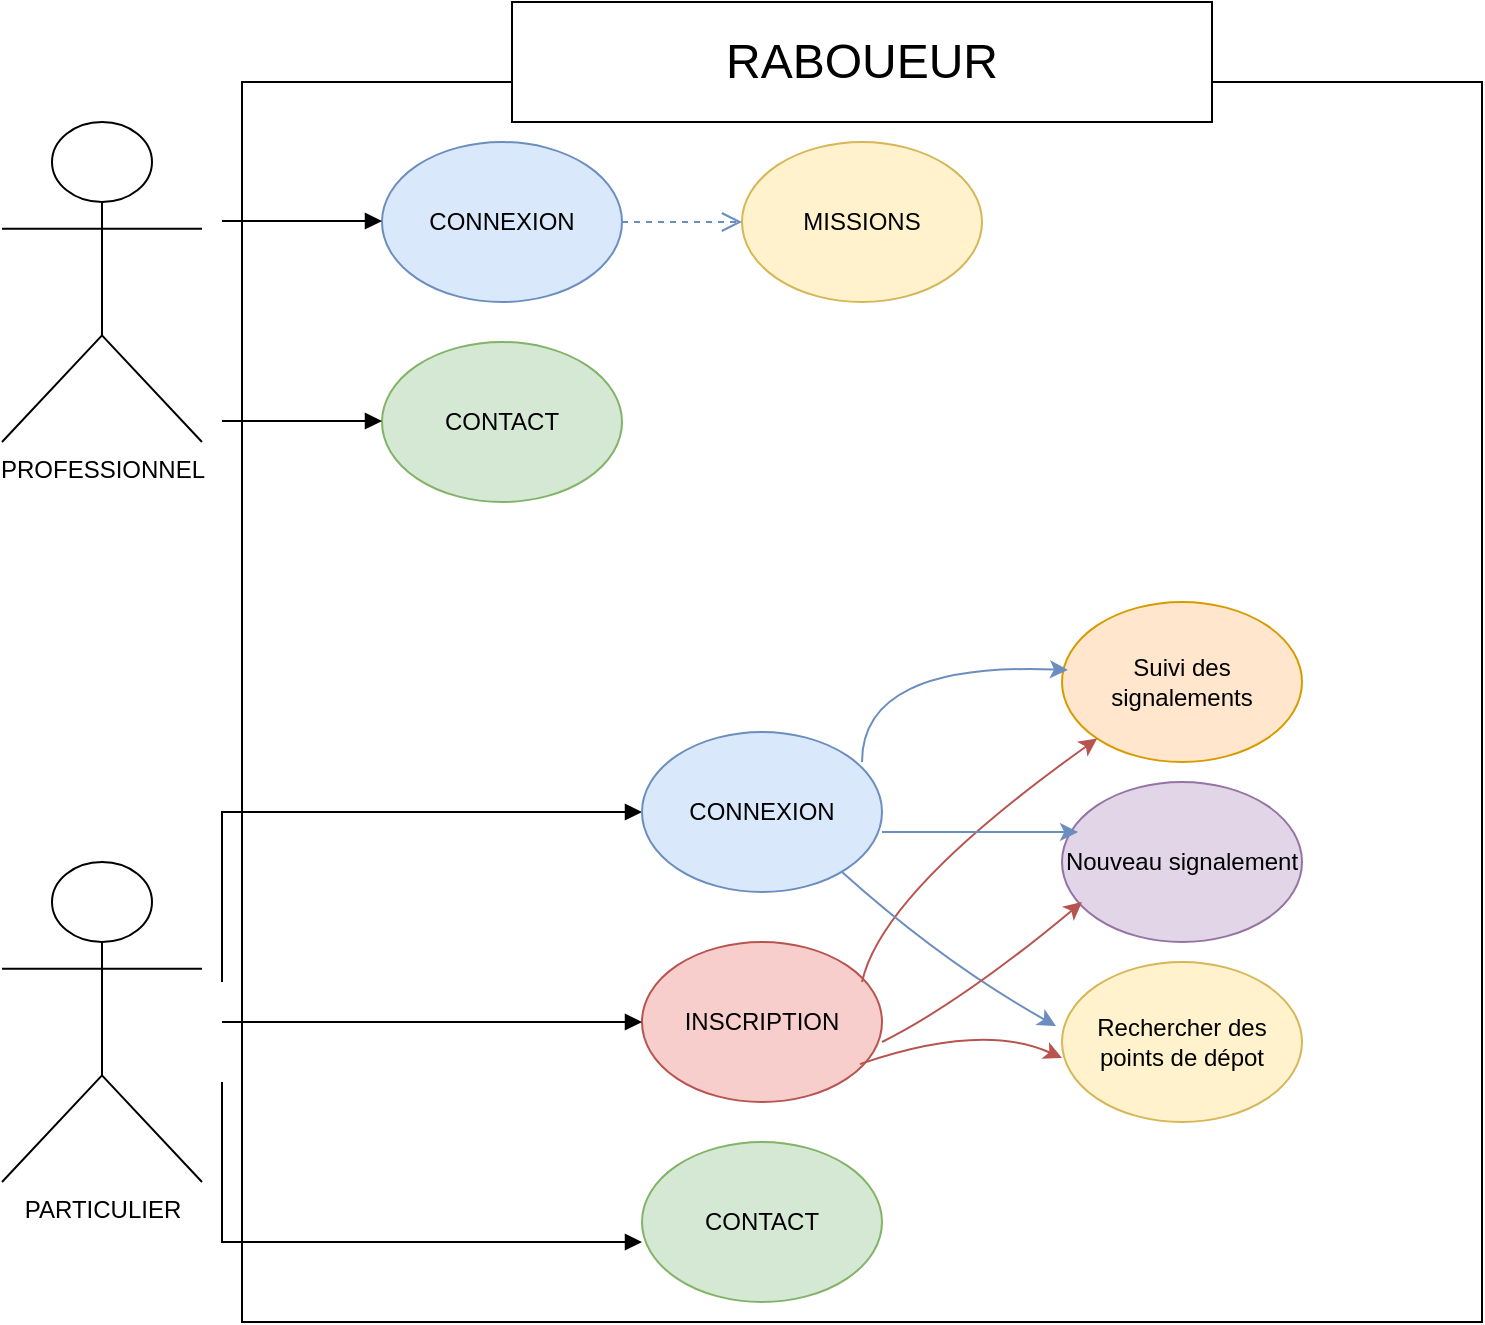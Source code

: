 <mxfile version="21.2.8" type="device">
  <diagram name="Page-1" id="UX6QcLb3POEp7cWW2caf">
    <mxGraphModel dx="1098" dy="828" grid="1" gridSize="10" guides="1" tooltips="1" connect="1" arrows="1" fold="1" page="1" pageScale="1" pageWidth="827" pageHeight="1169" math="0" shadow="0">
      <root>
        <mxCell id="0" />
        <mxCell id="1" parent="0" />
        <mxCell id="PeWBdzdG8etKUI1x172e-2" value="" style="whiteSpace=wrap;html=1;aspect=fixed;" vertex="1" parent="1">
          <mxGeometry x="180" y="80" width="620" height="620" as="geometry" />
        </mxCell>
        <mxCell id="PeWBdzdG8etKUI1x172e-1" value="PROFESSIONNEL" style="shape=umlActor;verticalLabelPosition=bottom;verticalAlign=top;html=1;outlineConnect=0;" vertex="1" parent="1">
          <mxGeometry x="60" y="100" width="100" height="160" as="geometry" />
        </mxCell>
        <mxCell id="PeWBdzdG8etKUI1x172e-10" value="CONNEXION" style="ellipse;whiteSpace=wrap;html=1;fillColor=#dae8fc;strokeColor=#6c8ebf;" vertex="1" parent="1">
          <mxGeometry x="250" y="110" width="120" height="80" as="geometry" />
        </mxCell>
        <mxCell id="PeWBdzdG8etKUI1x172e-11" value="CONTACT" style="ellipse;whiteSpace=wrap;html=1;fillColor=#d5e8d4;strokeColor=#82b366;" vertex="1" parent="1">
          <mxGeometry x="250" y="210" width="120" height="80" as="geometry" />
        </mxCell>
        <mxCell id="PeWBdzdG8etKUI1x172e-12" value="MISSIONS" style="ellipse;whiteSpace=wrap;html=1;fillColor=#fff2cc;strokeColor=#d6b656;" vertex="1" parent="1">
          <mxGeometry x="430" y="110" width="120" height="80" as="geometry" />
        </mxCell>
        <mxCell id="PeWBdzdG8etKUI1x172e-13" value="CONTACT" style="ellipse;whiteSpace=wrap;html=1;fillColor=#d5e8d4;strokeColor=#82b366;" vertex="1" parent="1">
          <mxGeometry x="380" y="610" width="120" height="80" as="geometry" />
        </mxCell>
        <mxCell id="PeWBdzdG8etKUI1x172e-15" value="INSCRIPTION" style="ellipse;whiteSpace=wrap;html=1;fillColor=#f8cecc;strokeColor=#b85450;" vertex="1" parent="1">
          <mxGeometry x="380" y="510" width="120" height="80" as="geometry" />
        </mxCell>
        <mxCell id="PeWBdzdG8etKUI1x172e-16" value="Suivi des signalements" style="ellipse;whiteSpace=wrap;html=1;fillColor=#ffe6cc;strokeColor=#d79b00;" vertex="1" parent="1">
          <mxGeometry x="590" y="340" width="120" height="80" as="geometry" />
        </mxCell>
        <mxCell id="PeWBdzdG8etKUI1x172e-17" value="Nouveau signalement" style="ellipse;whiteSpace=wrap;html=1;fillColor=#e1d5e7;strokeColor=#9673a6;" vertex="1" parent="1">
          <mxGeometry x="590" y="430" width="120" height="80" as="geometry" />
        </mxCell>
        <mxCell id="PeWBdzdG8etKUI1x172e-18" value="Rechercher des points de dépot" style="ellipse;whiteSpace=wrap;html=1;fillColor=#fff2cc;strokeColor=#d6b656;" vertex="1" parent="1">
          <mxGeometry x="590" y="520" width="120" height="80" as="geometry" />
        </mxCell>
        <mxCell id="PeWBdzdG8etKUI1x172e-38" value="" style="html=1;verticalAlign=bottom;endArrow=open;dashed=1;endSize=8;edgeStyle=elbowEdgeStyle;elbow=vertical;curved=0;rounded=0;fillColor=#dae8fc;strokeColor=#6c8ebf;" edge="1" parent="1">
          <mxGeometry relative="1" as="geometry">
            <mxPoint x="370" y="150" as="sourcePoint" />
            <mxPoint x="430" y="149.5" as="targetPoint" />
          </mxGeometry>
        </mxCell>
        <mxCell id="PeWBdzdG8etKUI1x172e-39" value="" style="html=1;verticalAlign=bottom;endArrow=block;edgeStyle=elbowEdgeStyle;elbow=vertical;curved=0;rounded=0;" edge="1" parent="1">
          <mxGeometry width="80" relative="1" as="geometry">
            <mxPoint x="170" y="149.5" as="sourcePoint" />
            <mxPoint x="250" y="149.5" as="targetPoint" />
          </mxGeometry>
        </mxCell>
        <mxCell id="PeWBdzdG8etKUI1x172e-40" value="" style="html=1;verticalAlign=bottom;endArrow=block;edgeStyle=elbowEdgeStyle;elbow=vertical;curved=0;rounded=0;" edge="1" parent="1">
          <mxGeometry x="-1" y="58" width="80" relative="1" as="geometry">
            <mxPoint x="170" y="249.5" as="sourcePoint" />
            <mxPoint x="250" y="249.5" as="targetPoint" />
            <mxPoint x="-50" y="28" as="offset" />
          </mxGeometry>
        </mxCell>
        <mxCell id="PeWBdzdG8etKUI1x172e-41" value="PARTICULIER" style="shape=umlActor;verticalLabelPosition=bottom;verticalAlign=top;html=1;outlineConnect=0;" vertex="1" parent="1">
          <mxGeometry x="60" y="470" width="100" height="160" as="geometry" />
        </mxCell>
        <mxCell id="PeWBdzdG8etKUI1x172e-42" value="" style="html=1;verticalAlign=bottom;endArrow=block;edgeStyle=elbowEdgeStyle;elbow=vertical;curved=0;rounded=0;" edge="1" parent="1">
          <mxGeometry width="80" relative="1" as="geometry">
            <mxPoint x="170" y="550" as="sourcePoint" />
            <mxPoint x="380" y="550" as="targetPoint" />
          </mxGeometry>
        </mxCell>
        <mxCell id="PeWBdzdG8etKUI1x172e-43" value="" style="html=1;verticalAlign=bottom;endArrow=block;edgeStyle=elbowEdgeStyle;elbow=vertical;curved=0;rounded=0;entryX=0;entryY=0.5;entryDx=0;entryDy=0;" edge="1" parent="1" target="PeWBdzdG8etKUI1x172e-14">
          <mxGeometry width="80" relative="1" as="geometry">
            <mxPoint x="170" y="530" as="sourcePoint" />
            <mxPoint x="250" y="500" as="targetPoint" />
            <Array as="points">
              <mxPoint x="270" y="445" />
            </Array>
          </mxGeometry>
        </mxCell>
        <mxCell id="PeWBdzdG8etKUI1x172e-44" value="" style="html=1;verticalAlign=bottom;endArrow=block;edgeStyle=elbowEdgeStyle;elbow=vertical;curved=0;rounded=0;entryX=0;entryY=0.625;entryDx=0;entryDy=0;entryPerimeter=0;" edge="1" parent="1" target="PeWBdzdG8etKUI1x172e-13">
          <mxGeometry x="-1" y="100" width="80" relative="1" as="geometry">
            <mxPoint x="170" y="580" as="sourcePoint" />
            <mxPoint x="240" y="660" as="targetPoint" />
            <Array as="points">
              <mxPoint x="270" y="660" />
            </Array>
            <mxPoint x="-100" y="90" as="offset" />
          </mxGeometry>
        </mxCell>
        <mxCell id="PeWBdzdG8etKUI1x172e-14" value="CONNEXION" style="ellipse;whiteSpace=wrap;html=1;fillColor=#dae8fc;strokeColor=#6c8ebf;" vertex="1" parent="1">
          <mxGeometry x="380" y="405" width="120" height="80" as="geometry" />
        </mxCell>
        <mxCell id="PeWBdzdG8etKUI1x172e-51" value="" style="curved=1;endArrow=classic;html=1;rounded=0;entryX=0.025;entryY=0.425;entryDx=0;entryDy=0;entryPerimeter=0;fillColor=#dae8fc;strokeColor=#6c8ebf;" edge="1" parent="1" target="PeWBdzdG8etKUI1x172e-16">
          <mxGeometry width="50" height="50" relative="1" as="geometry">
            <mxPoint x="490" y="420" as="sourcePoint" />
            <mxPoint x="540" y="370" as="targetPoint" />
            <Array as="points">
              <mxPoint x="490" y="370" />
            </Array>
          </mxGeometry>
        </mxCell>
        <mxCell id="PeWBdzdG8etKUI1x172e-52" value="" style="curved=1;endArrow=classic;html=1;rounded=0;entryX=0;entryY=1;entryDx=0;entryDy=0;fillColor=#f8cecc;strokeColor=#b85450;" edge="1" parent="1" target="PeWBdzdG8etKUI1x172e-16">
          <mxGeometry width="50" height="50" relative="1" as="geometry">
            <mxPoint x="490" y="530" as="sourcePoint" />
            <mxPoint x="550" y="485" as="targetPoint" />
            <Array as="points">
              <mxPoint x="500" y="485" />
            </Array>
          </mxGeometry>
        </mxCell>
        <mxCell id="PeWBdzdG8etKUI1x172e-53" value="" style="curved=1;endArrow=classic;html=1;rounded=0;entryX=0.067;entryY=0.313;entryDx=0;entryDy=0;entryPerimeter=0;fillColor=#dae8fc;strokeColor=#6c8ebf;" edge="1" parent="1" target="PeWBdzdG8etKUI1x172e-17">
          <mxGeometry width="50" height="50" relative="1" as="geometry">
            <mxPoint x="500" y="455" as="sourcePoint" />
            <mxPoint x="603" y="409" as="targetPoint" />
            <Array as="points">
              <mxPoint x="550" y="455" />
            </Array>
          </mxGeometry>
        </mxCell>
        <mxCell id="PeWBdzdG8etKUI1x172e-54" value="" style="curved=1;endArrow=classic;html=1;rounded=0;entryX=-0.025;entryY=0.4;entryDx=0;entryDy=0;entryPerimeter=0;fillColor=#dae8fc;strokeColor=#6c8ebf;" edge="1" parent="1" target="PeWBdzdG8etKUI1x172e-18">
          <mxGeometry width="50" height="50" relative="1" as="geometry">
            <mxPoint x="480" y="475" as="sourcePoint" />
            <mxPoint x="578" y="475" as="targetPoint" />
            <Array as="points">
              <mxPoint x="530" y="520" />
            </Array>
          </mxGeometry>
        </mxCell>
        <mxCell id="PeWBdzdG8etKUI1x172e-56" value="" style="curved=1;endArrow=classic;html=1;rounded=0;fillColor=#f8cecc;strokeColor=#b85450;" edge="1" parent="1">
          <mxGeometry width="50" height="50" relative="1" as="geometry">
            <mxPoint x="500" y="560" as="sourcePoint" />
            <mxPoint x="600" y="490" as="targetPoint" />
            <Array as="points">
              <mxPoint x="540" y="540" />
            </Array>
          </mxGeometry>
        </mxCell>
        <mxCell id="PeWBdzdG8etKUI1x172e-57" value="" style="curved=1;endArrow=classic;html=1;rounded=0;fillColor=#f8cecc;strokeColor=#b85450;exitX=0.908;exitY=0.763;exitDx=0;exitDy=0;exitPerimeter=0;entryX=0;entryY=0.6;entryDx=0;entryDy=0;entryPerimeter=0;" edge="1" parent="1" source="PeWBdzdG8etKUI1x172e-15" target="PeWBdzdG8etKUI1x172e-18">
          <mxGeometry width="50" height="50" relative="1" as="geometry">
            <mxPoint x="510" y="570" as="sourcePoint" />
            <mxPoint x="610" y="500" as="targetPoint" />
            <Array as="points">
              <mxPoint x="550" y="550" />
            </Array>
          </mxGeometry>
        </mxCell>
        <mxCell id="PeWBdzdG8etKUI1x172e-58" value="&lt;font style=&quot;font-size: 24px;&quot;&gt;RABOUEUR&lt;/font&gt;" style="rounded=0;whiteSpace=wrap;html=1;" vertex="1" parent="1">
          <mxGeometry x="315" y="40" width="350" height="60" as="geometry" />
        </mxCell>
      </root>
    </mxGraphModel>
  </diagram>
</mxfile>
